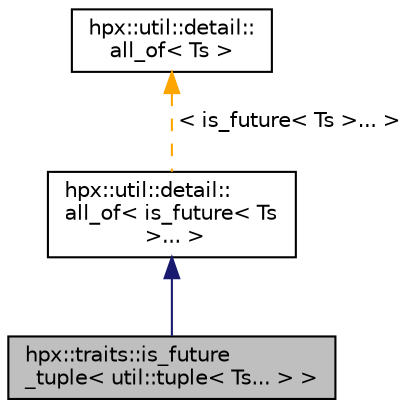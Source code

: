 digraph "hpx::traits::is_future_tuple&lt; util::tuple&lt; Ts... &gt; &gt;"
{
  edge [fontname="Helvetica",fontsize="10",labelfontname="Helvetica",labelfontsize="10"];
  node [fontname="Helvetica",fontsize="10",shape=record];
  Node3 [label="hpx::traits::is_future\l_tuple\< util::tuple\< Ts... \> \>",height=0.2,width=0.4,color="black", fillcolor="grey75", style="filled", fontcolor="black"];
  Node4 -> Node3 [dir="back",color="midnightblue",fontsize="10",style="solid",fontname="Helvetica"];
  Node4 [label="hpx::util::detail::\lall_of\< is_future\< Ts\l \>... \>",height=0.2,width=0.4,color="black", fillcolor="white", style="filled",URL="$db/d4d/structhpx_1_1util_1_1detail_1_1all__of.html"];
  Node5 -> Node4 [dir="back",color="orange",fontsize="10",style="dashed",label=" \< is_future\< Ts \>... \>" ,fontname="Helvetica"];
  Node5 [label="hpx::util::detail::\lall_of\< Ts \>",height=0.2,width=0.4,color="black", fillcolor="white", style="filled",URL="$db/d4d/structhpx_1_1util_1_1detail_1_1all__of.html"];
}
